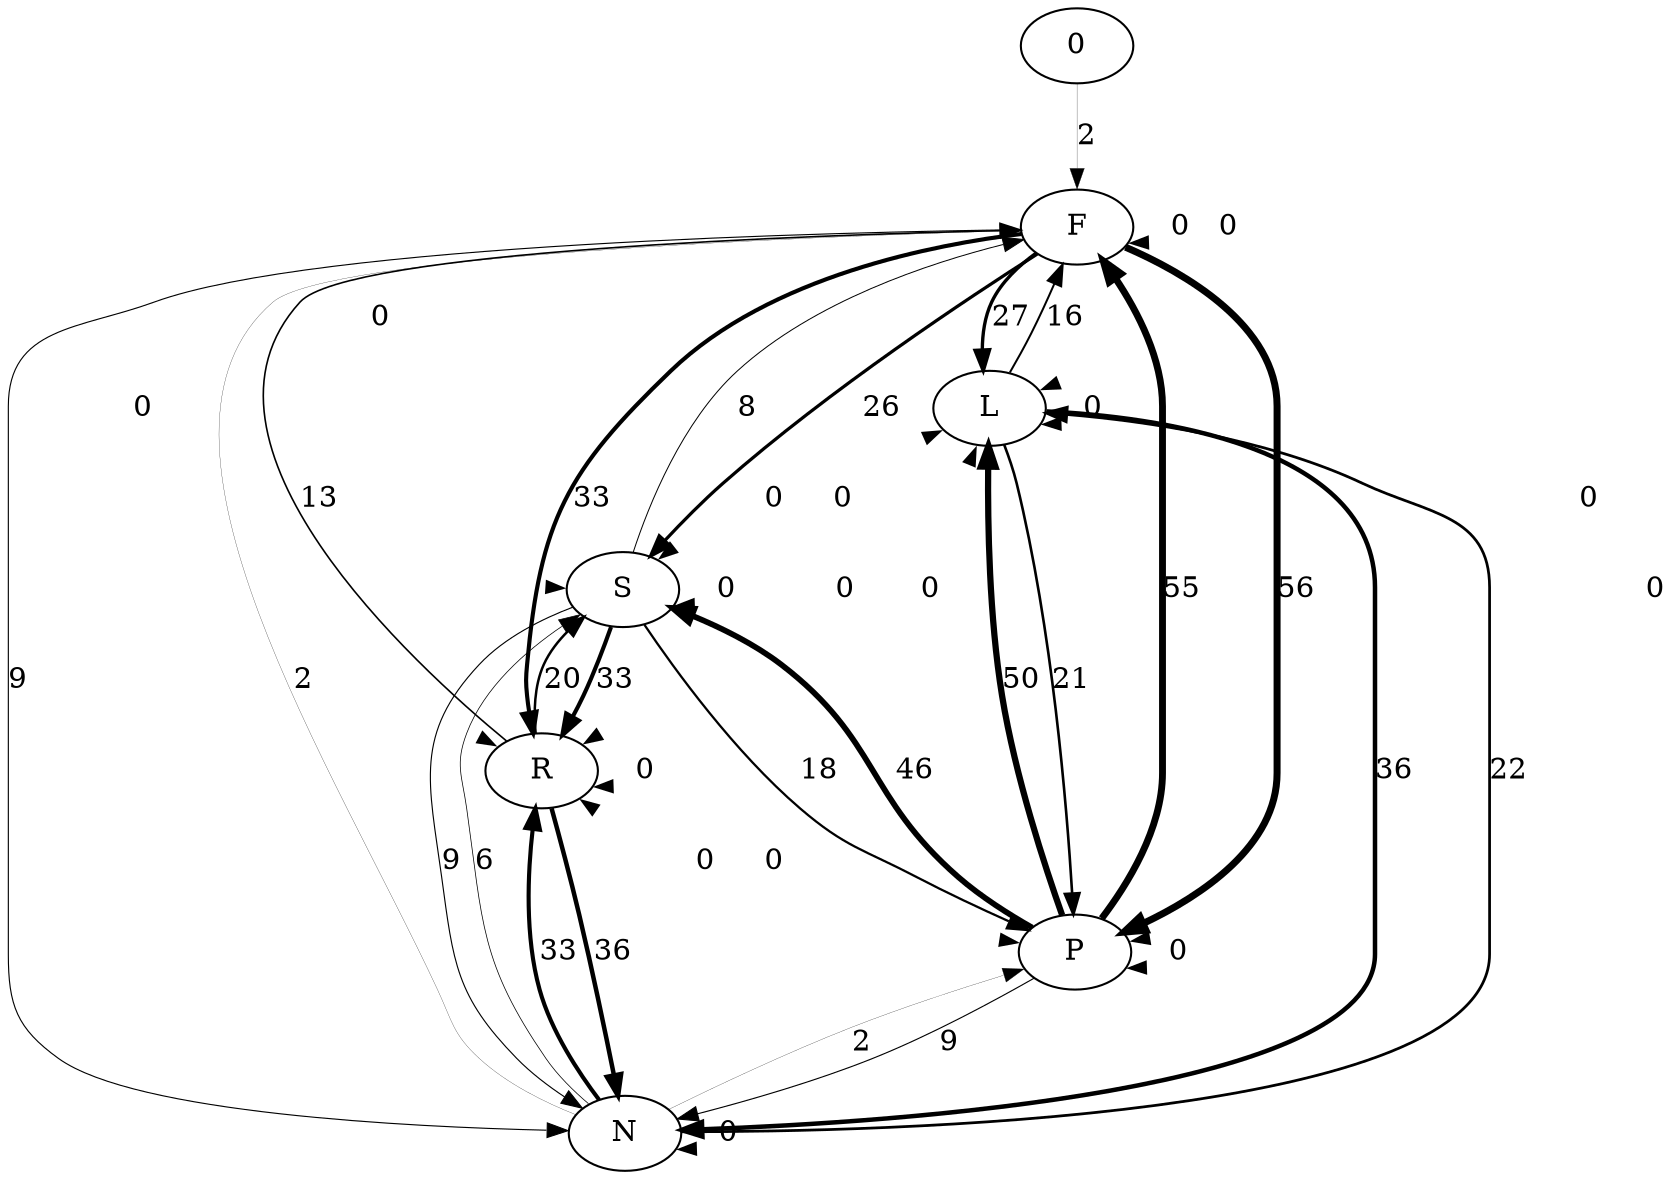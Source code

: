 digraph  {
F;
L;
N;
P;
R;
S;
0;
F -> F  [key=0, label=0, penwidth="0.0", weight=0];
F -> L  [key=0, label=27, penwidth="1.62", weight=27];
F -> N  [key=0, label=9, penwidth="0.54", weight=9];
F -> P  [key=0, label=56, penwidth="3.36", weight=56];
F -> R  [key=0, label=33, penwidth="1.98", weight=33];
F -> S  [key=0, label=26, penwidth="1.56", weight=26];
L -> F  [key=0, label=16, penwidth="0.96", weight=16];
L -> L  [key=0, label=0, penwidth="0.0", weight=0];
L -> N  [key=0, label=36, penwidth="2.16", weight=36];
L -> P  [key=0, label=21, penwidth="1.26", weight=21];
L -> R  [key=0, label=0, penwidth="0.0", weight=0];
L -> S  [key=0, label=0, penwidth="0.0", weight=0];
N -> F  [key=0, label=2, penwidth="0.12", weight=2];
N -> L  [key=0, label=22, penwidth="1.32", weight=22];
N -> N  [key=0, label=0, penwidth="0.0", weight=0];
N -> P  [key=0, label=2, penwidth="0.12", weight=2];
N -> R  [key=0, label=33, penwidth="1.98", weight=33];
N -> S  [key=0, label=6, penwidth="0.36", weight=6];
P -> F  [key=0, label=55, penwidth="3.3", weight=55];
P -> L  [key=0, label=50, penwidth="3.0", weight=50];
P -> N  [key=0, label=9, penwidth="0.54", weight=9];
P -> P  [key=0, label=0, penwidth="0.0", weight=0];
P -> R  [key=0, label=0, penwidth="0.0", weight=0];
P -> S  [key=0, label=46, penwidth="2.76", weight=46];
R -> F  [key=0, label=13, penwidth="0.78", weight=13];
R -> L  [key=0, label=0, penwidth="0.0", weight=0];
R -> N  [key=0, label=36, penwidth="2.16", weight=36];
R -> P  [key=0, label=0, penwidth="0.0", weight=0];
R -> R  [key=0, label=0, penwidth="0.0", weight=0];
R -> S  [key=0, label=20, penwidth="1.2", weight=20];
S -> F  [key=0, label=8, penwidth="0.48", weight=8];
S -> L  [key=0, label=0, penwidth="0.0", weight=0];
S -> N  [key=0, label=9, penwidth="0.54", weight=9];
S -> P  [key=0, label=18, penwidth="1.08", weight=18];
S -> R  [key=0, label=33, penwidth="1.98", weight=33];
S -> S  [key=0, label=0, penwidth="0.0", weight=0];
0 -> F  [key=0, label=2, penwidth="0.12", weight=2];
0 -> L  [key=0, label=0, penwidth="0.0", weight=0];
0 -> N  [key=0, label=0, penwidth="0.0", weight=0];
0 -> P  [key=0, label=0, penwidth="0.0", weight=0];
0 -> R  [key=0, label=0, penwidth="0.0", weight=0];
0 -> S  [key=0, label=0, penwidth="0.0", weight=0];
}
